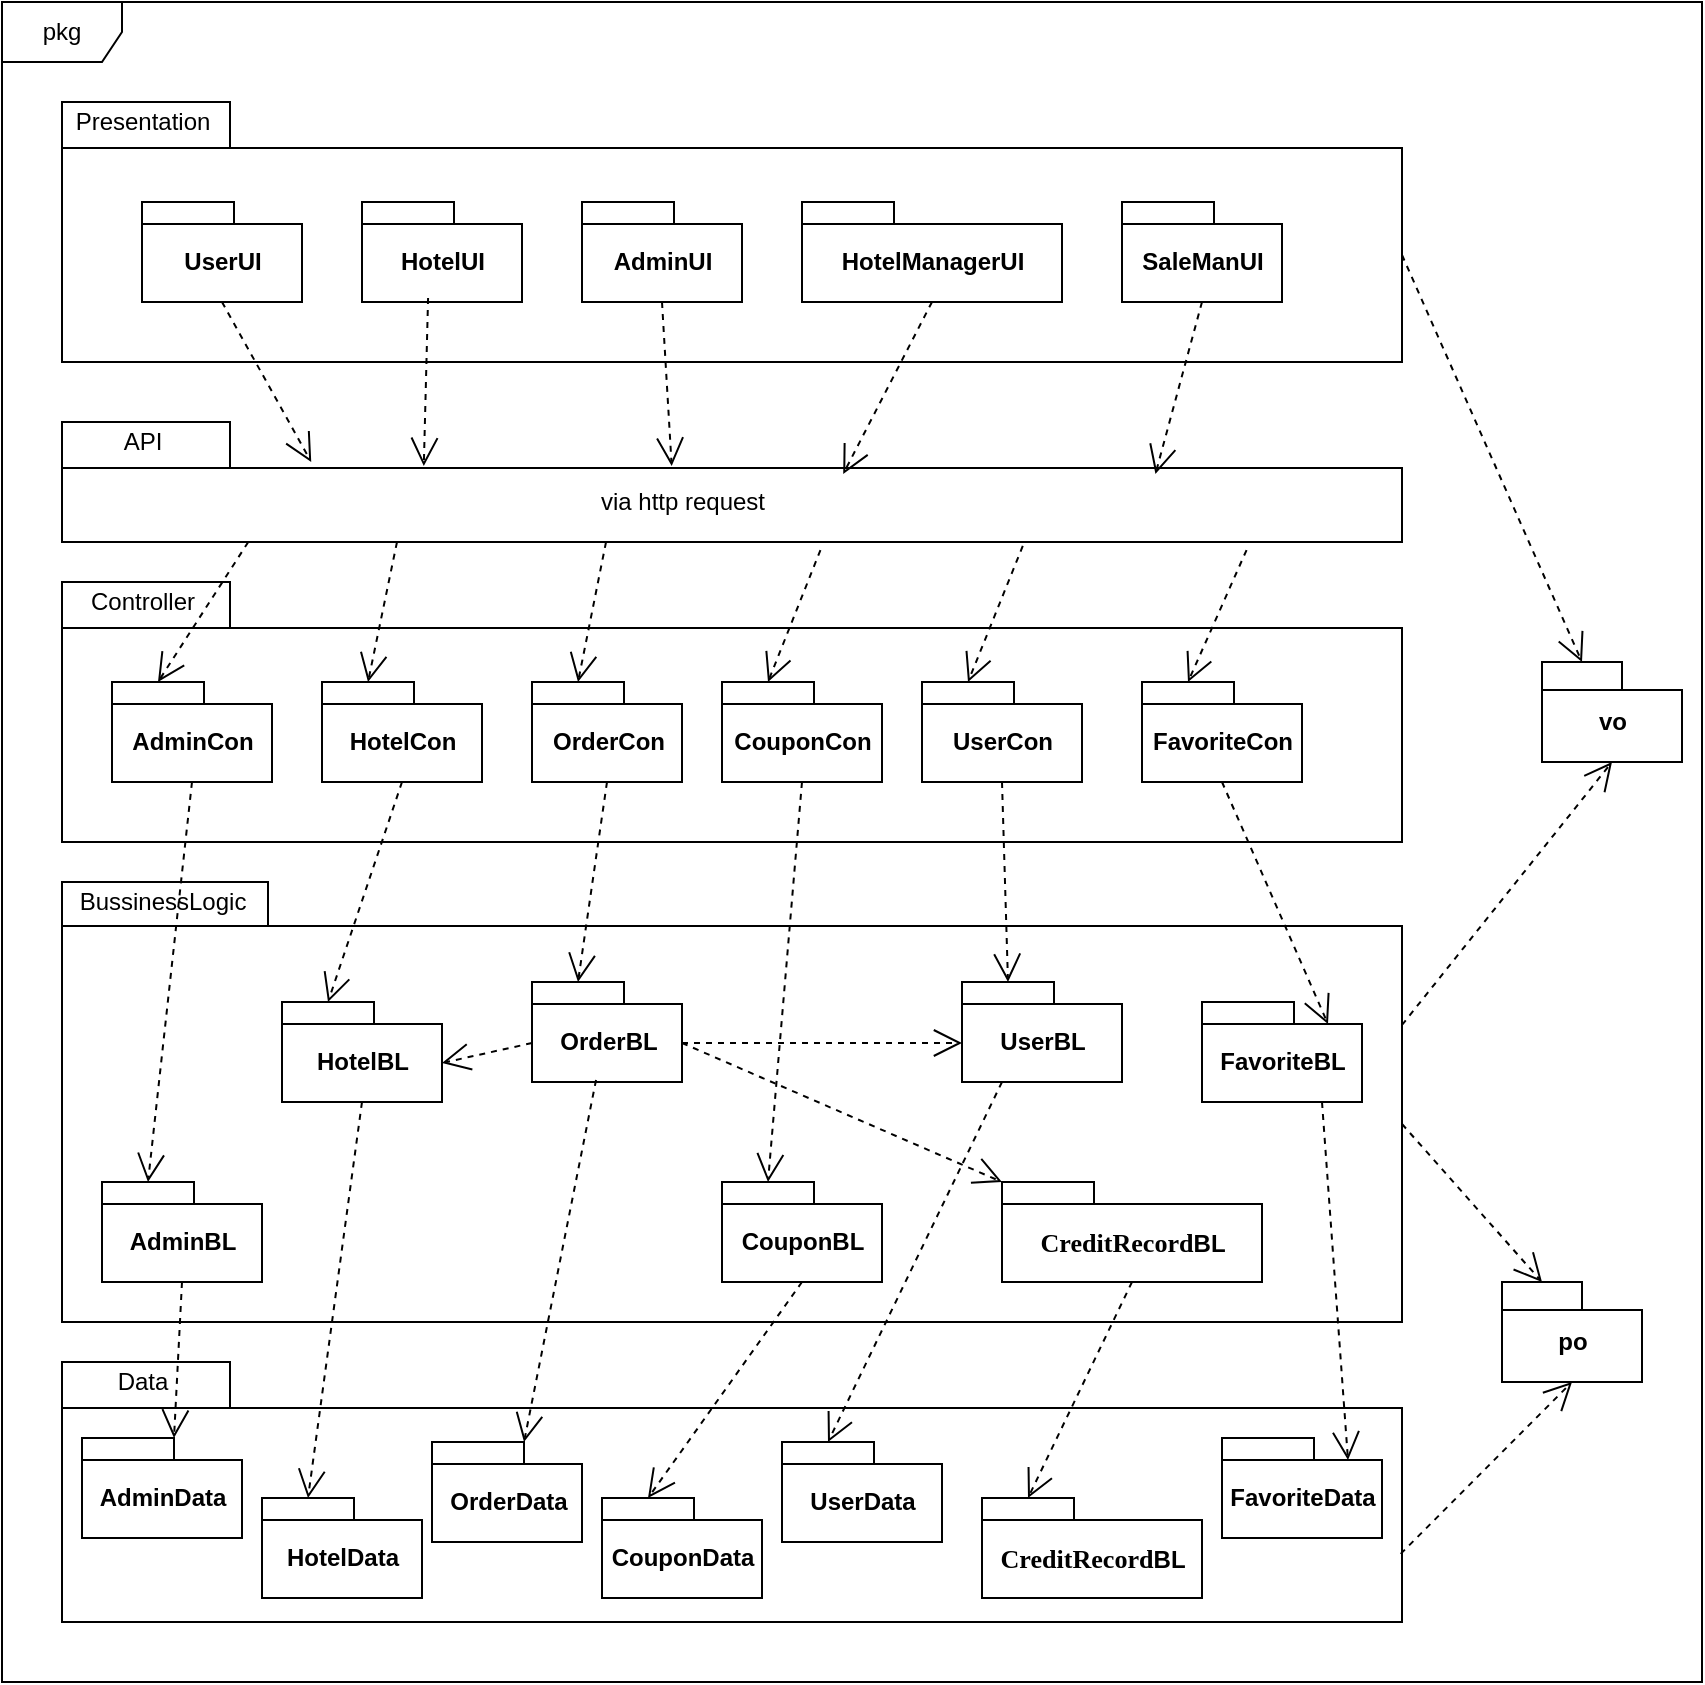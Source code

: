 <mxfile version="12.9.3" type="device"><diagram id="bP0e3a9oKa14apLj7YtX" name="第 1 页"><mxGraphModel dx="1086" dy="806" grid="1" gridSize="10" guides="1" tooltips="1" connect="1" arrows="1" fold="1" page="1" pageScale="1" pageWidth="1169" pageHeight="1654" math="0" shadow="0"><root><mxCell id="0"/><mxCell id="1" parent="0"/><mxCell id="0tamzYB_0WJct3tDp3e6-1" value="" style="shape=folder;fontStyle=1;spacingTop=10;tabWidth=84;tabHeight=23;tabPosition=left;html=1;fillColor=none;" vertex="1" parent="1"><mxGeometry x="130" y="100" width="670" height="130" as="geometry"/></mxCell><mxCell id="0tamzYB_0WJct3tDp3e6-2" value="Presentation" style="text;html=1;align=center;verticalAlign=middle;resizable=0;points=[];autosize=1;" vertex="1" parent="1"><mxGeometry x="130" y="100" width="80" height="20" as="geometry"/></mxCell><mxCell id="0tamzYB_0WJct3tDp3e6-3" value="UserUI" style="shape=folder;fontStyle=1;spacingTop=10;tabWidth=46;tabHeight=11;tabPosition=left;html=1;fillColor=none;" vertex="1" parent="1"><mxGeometry x="170" y="150" width="80" height="50" as="geometry"/></mxCell><mxCell id="0tamzYB_0WJct3tDp3e6-4" value="HotelUI&lt;span style=&quot;color: rgba(0 , 0 , 0 , 0) ; font-family: monospace ; font-size: 0px ; font-weight: 400&quot;&gt;%3CmxGraphModel%3E%3Croot%3E%3CmxCell%20id%3D%220%22%2F%3E%3CmxCell%20id%3D%221%22%20parent%3D%220%22%2F%3E%3CmxCell%20id%3D%222%22%20value%3D%22UserUI%22%20style%3D%22shape%3Dfolder%3BfontStyle%3D1%3BspacingTop%3D10%3BtabWidth%3D46%3BtabHeight%3D11%3BtabPosition%3Dleft%3Bhtml%3D1%3BfillColor%3Dnone%3B%22%20vertex%3D%221%22%20parent%3D%221%22%3E%3CmxGeometry%20x%3D%22220%22%20y%3D%22160%22%20width%3D%2280%22%20height%3D%2250%22%20as%3D%22geometry%22%2F%3E%3C%2FmxCell%3E%3C%2Froot%3E%3C%2FmxGraphModel%3E&lt;/span&gt;" style="shape=folder;fontStyle=1;spacingTop=10;tabWidth=46;tabHeight=11;tabPosition=left;html=1;fillColor=none;" vertex="1" parent="1"><mxGeometry x="280" y="150" width="80" height="50" as="geometry"/></mxCell><mxCell id="0tamzYB_0WJct3tDp3e6-5" value="AdminUI" style="shape=folder;fontStyle=1;spacingTop=10;tabWidth=46;tabHeight=11;tabPosition=left;html=1;fillColor=none;" vertex="1" parent="1"><mxGeometry x="390" y="150" width="80" height="50" as="geometry"/></mxCell><mxCell id="0tamzYB_0WJct3tDp3e6-6" value="HotelManagerUI" style="shape=folder;fontStyle=1;spacingTop=10;tabWidth=46;tabHeight=11;tabPosition=left;html=1;fillColor=none;" vertex="1" parent="1"><mxGeometry x="500" y="150" width="130" height="50" as="geometry"/></mxCell><mxCell id="0tamzYB_0WJct3tDp3e6-7" value="SaleManUI" style="shape=folder;fontStyle=1;spacingTop=10;tabWidth=46;tabHeight=11;tabPosition=left;html=1;fillColor=none;" vertex="1" parent="1"><mxGeometry x="660" y="150" width="80" height="50" as="geometry"/></mxCell><mxCell id="0tamzYB_0WJct3tDp3e6-8" value="" style="shape=folder;fontStyle=1;spacingTop=10;tabWidth=84;tabHeight=23;tabPosition=left;html=1;fillColor=none;" vertex="1" parent="1"><mxGeometry x="130" y="260" width="670" height="60" as="geometry"/></mxCell><mxCell id="0tamzYB_0WJct3tDp3e6-9" value="API" style="text;html=1;align=center;verticalAlign=middle;resizable=0;points=[];autosize=1;" vertex="1" parent="1"><mxGeometry x="155" y="260" width="30" height="20" as="geometry"/></mxCell><mxCell id="0tamzYB_0WJct3tDp3e6-10" value="via http request" style="text;html=1;align=center;verticalAlign=middle;resizable=0;points=[];autosize=1;" vertex="1" parent="1"><mxGeometry x="390" y="290" width="100" height="20" as="geometry"/></mxCell><mxCell id="0tamzYB_0WJct3tDp3e6-18" value="" style="shape=folder;fontStyle=1;spacingTop=10;tabWidth=84;tabHeight=23;tabPosition=left;html=1;fillColor=none;" vertex="1" parent="1"><mxGeometry x="130" y="340" width="670" height="130" as="geometry"/></mxCell><mxCell id="0tamzYB_0WJct3tDp3e6-19" value="Controller" style="text;html=1;align=center;verticalAlign=middle;resizable=0;points=[];autosize=1;" vertex="1" parent="1"><mxGeometry x="135" y="340" width="70" height="20" as="geometry"/></mxCell><mxCell id="0tamzYB_0WJct3tDp3e6-20" value="UserCon" style="shape=folder;fontStyle=1;spacingTop=10;tabWidth=46;tabHeight=11;tabPosition=left;html=1;fillColor=none;" vertex="1" parent="1"><mxGeometry x="560" y="390" width="80" height="50" as="geometry"/></mxCell><mxCell id="0tamzYB_0WJct3tDp3e6-21" value="HotelCon&lt;span style=&quot;color: rgba(0 , 0 , 0 , 0) ; font-family: monospace ; font-size: 0px ; font-weight: 400&quot;&gt;%3CmxGraphModel%3E%3Croot%3E%3CmxCell%20id%3D%220%22%2F%3E%3CmxCell%20id%3D%221%22%20parent%3D%220%22%2F%3E%3CmxCell%20id%3D%222%22%20value%3D%22UserUI%22%20style%3D%22shape%3Dfolder%3BfontStyle%3D1%3BspacingTop%3D10%3BtabWidth%3D46%3BtabHeight%3D11%3BtabPosition%3Dleft%3Bhtml%3D1%3BfillColor%3Dnone%3B%22%20vertex%3D%221%22%20parent%3D%221%22%3E%3CmxGeometry%20x%3D%22220%22%20y%3D%22160%22%20width%3D%2280%22%20height%3D%2250%22%20as%3D%22geometry%22%2F%3E%3C%2FmxCell%3E%3C%2Froot%3E%3C%2FmxGraphModel%3E&lt;/span&gt;" style="shape=folder;fontStyle=1;spacingTop=10;tabWidth=46;tabHeight=11;tabPosition=left;html=1;fillColor=none;" vertex="1" parent="1"><mxGeometry x="260" y="390" width="80" height="50" as="geometry"/></mxCell><mxCell id="0tamzYB_0WJct3tDp3e6-22" value="AdminCon" style="shape=folder;fontStyle=1;spacingTop=10;tabWidth=46;tabHeight=11;tabPosition=left;html=1;fillColor=none;" vertex="1" parent="1"><mxGeometry x="155" y="390" width="80" height="50" as="geometry"/></mxCell><mxCell id="0tamzYB_0WJct3tDp3e6-23" value="OrderCon" style="shape=folder;fontStyle=1;spacingTop=10;tabWidth=46;tabHeight=11;tabPosition=left;html=1;fillColor=none;" vertex="1" parent="1"><mxGeometry x="365" y="390" width="75" height="50" as="geometry"/></mxCell><mxCell id="0tamzYB_0WJct3tDp3e6-24" value="FavoriteCon" style="shape=folder;fontStyle=1;spacingTop=10;tabWidth=46;tabHeight=11;tabPosition=left;html=1;fillColor=none;" vertex="1" parent="1"><mxGeometry x="670" y="390" width="80" height="50" as="geometry"/></mxCell><mxCell id="0tamzYB_0WJct3tDp3e6-26" value="CouponCon" style="shape=folder;fontStyle=1;spacingTop=10;tabWidth=46;tabHeight=11;tabPosition=left;html=1;fillColor=none;" vertex="1" parent="1"><mxGeometry x="460" y="390" width="80" height="50" as="geometry"/></mxCell><mxCell id="0tamzYB_0WJct3tDp3e6-28" value="" style="endArrow=open;endFill=1;endSize=12;html=1;dashed=1;exitX=0.5;exitY=1;exitDx=0;exitDy=0;exitPerimeter=0;entryX=0.186;entryY=0.333;entryDx=0;entryDy=0;entryPerimeter=0;" edge="1" parent="1" source="0tamzYB_0WJct3tDp3e6-3" target="0tamzYB_0WJct3tDp3e6-8"><mxGeometry width="160" relative="1" as="geometry"><mxPoint x="470" y="410" as="sourcePoint"/><mxPoint x="630" y="410" as="targetPoint"/></mxGeometry></mxCell><mxCell id="0tamzYB_0WJct3tDp3e6-29" value="" style="endArrow=open;endFill=1;endSize=12;html=1;dashed=1;exitX=0.413;exitY=0.96;exitDx=0;exitDy=0;exitPerimeter=0;entryX=0.27;entryY=0.367;entryDx=0;entryDy=0;entryPerimeter=0;" edge="1" parent="1" source="0tamzYB_0WJct3tDp3e6-4" target="0tamzYB_0WJct3tDp3e6-8"><mxGeometry width="160" relative="1" as="geometry"><mxPoint x="220" y="210" as="sourcePoint"/><mxPoint x="259.04" y="289.98" as="targetPoint"/></mxGeometry></mxCell><mxCell id="0tamzYB_0WJct3tDp3e6-30" value="" style="endArrow=open;endFill=1;endSize=12;html=1;dashed=1;exitX=0.5;exitY=1;exitDx=0;exitDy=0;exitPerimeter=0;entryX=0.455;entryY=0.367;entryDx=0;entryDy=0;entryPerimeter=0;" edge="1" parent="1" source="0tamzYB_0WJct3tDp3e6-5" target="0tamzYB_0WJct3tDp3e6-8"><mxGeometry width="160" relative="1" as="geometry"><mxPoint x="230" y="220" as="sourcePoint"/><mxPoint x="269.04" y="299.98" as="targetPoint"/></mxGeometry></mxCell><mxCell id="0tamzYB_0WJct3tDp3e6-31" value="" style="endArrow=open;endFill=1;endSize=12;html=1;dashed=1;exitX=0.5;exitY=1;exitDx=0;exitDy=0;exitPerimeter=0;entryX=0.583;entryY=0.433;entryDx=0;entryDy=0;entryPerimeter=0;" edge="1" parent="1" source="0tamzYB_0WJct3tDp3e6-6" target="0tamzYB_0WJct3tDp3e6-8"><mxGeometry width="160" relative="1" as="geometry"><mxPoint x="240" y="230" as="sourcePoint"/><mxPoint x="279.04" y="309.98" as="targetPoint"/></mxGeometry></mxCell><mxCell id="0tamzYB_0WJct3tDp3e6-32" value="" style="endArrow=open;endFill=1;endSize=12;html=1;dashed=1;exitX=0.5;exitY=1;exitDx=0;exitDy=0;exitPerimeter=0;entryX=0.816;entryY=0.433;entryDx=0;entryDy=0;entryPerimeter=0;" edge="1" parent="1" source="0tamzYB_0WJct3tDp3e6-7" target="0tamzYB_0WJct3tDp3e6-8"><mxGeometry width="160" relative="1" as="geometry"><mxPoint x="250" y="240" as="sourcePoint"/><mxPoint x="289.04" y="319.98" as="targetPoint"/></mxGeometry></mxCell><mxCell id="0tamzYB_0WJct3tDp3e6-33" value="" style="endArrow=open;endFill=1;endSize=12;html=1;dashed=1;exitX=0.139;exitY=1;exitDx=0;exitDy=0;exitPerimeter=0;entryX=0;entryY=0;entryDx=23;entryDy=0;entryPerimeter=0;" edge="1" parent="1" source="0tamzYB_0WJct3tDp3e6-8" target="0tamzYB_0WJct3tDp3e6-22"><mxGeometry width="160" relative="1" as="geometry"><mxPoint x="220" y="210" as="sourcePoint"/><mxPoint x="259.04" y="289.98" as="targetPoint"/></mxGeometry></mxCell><mxCell id="0tamzYB_0WJct3tDp3e6-34" value="" style="endArrow=open;endFill=1;endSize=12;html=1;dashed=1;exitX=0.25;exitY=1;exitDx=0;exitDy=0;exitPerimeter=0;entryX=0;entryY=0;entryDx=23;entryDy=0;entryPerimeter=0;" edge="1" parent="1" source="0tamzYB_0WJct3tDp3e6-8" target="0tamzYB_0WJct3tDp3e6-21"><mxGeometry width="160" relative="1" as="geometry"><mxPoint x="228.96" y="330" as="sourcePoint"/><mxPoint x="211" y="411" as="targetPoint"/></mxGeometry></mxCell><mxCell id="0tamzYB_0WJct3tDp3e6-35" value="" style="endArrow=open;endFill=1;endSize=12;html=1;dashed=1;exitX=0.406;exitY=1;exitDx=0;exitDy=0;exitPerimeter=0;entryX=0;entryY=0;entryDx=23;entryDy=0;entryPerimeter=0;" edge="1" parent="1" source="0tamzYB_0WJct3tDp3e6-8" target="0tamzYB_0WJct3tDp3e6-23"><mxGeometry width="160" relative="1" as="geometry"><mxPoint x="238.96" y="340" as="sourcePoint"/><mxPoint x="221" y="421" as="targetPoint"/></mxGeometry></mxCell><mxCell id="0tamzYB_0WJct3tDp3e6-36" value="" style="endArrow=open;endFill=1;endSize=12;html=1;dashed=1;exitX=0.566;exitY=1.067;exitDx=0;exitDy=0;exitPerimeter=0;entryX=0;entryY=0;entryDx=23;entryDy=0;entryPerimeter=0;" edge="1" parent="1" source="0tamzYB_0WJct3tDp3e6-8" target="0tamzYB_0WJct3tDp3e6-26"><mxGeometry width="160" relative="1" as="geometry"><mxPoint x="248.96" y="350" as="sourcePoint"/><mxPoint x="231" y="431" as="targetPoint"/></mxGeometry></mxCell><mxCell id="0tamzYB_0WJct3tDp3e6-37" value="" style="endArrow=open;endFill=1;endSize=12;html=1;dashed=1;exitX=0.717;exitY=1.033;exitDx=0;exitDy=0;exitPerimeter=0;entryX=0;entryY=0;entryDx=23;entryDy=0;entryPerimeter=0;" edge="1" parent="1" source="0tamzYB_0WJct3tDp3e6-8" target="0tamzYB_0WJct3tDp3e6-20"><mxGeometry width="160" relative="1" as="geometry"><mxPoint x="258.96" y="360" as="sourcePoint"/><mxPoint x="241" y="441" as="targetPoint"/></mxGeometry></mxCell><mxCell id="0tamzYB_0WJct3tDp3e6-38" value="" style="endArrow=open;endFill=1;endSize=12;html=1;dashed=1;exitX=0.884;exitY=1.067;exitDx=0;exitDy=0;exitPerimeter=0;entryX=0;entryY=0;entryDx=23;entryDy=0;entryPerimeter=0;" edge="1" parent="1" source="0tamzYB_0WJct3tDp3e6-8" target="0tamzYB_0WJct3tDp3e6-24"><mxGeometry width="160" relative="1" as="geometry"><mxPoint x="268.96" y="370" as="sourcePoint"/><mxPoint x="251" y="451" as="targetPoint"/></mxGeometry></mxCell><mxCell id="0tamzYB_0WJct3tDp3e6-48" value="" style="shape=folder;fontStyle=1;spacingTop=10;tabWidth=103;tabHeight=22;tabPosition=left;html=1;fillColor=none;" vertex="1" parent="1"><mxGeometry x="130" y="490" width="670" height="220" as="geometry"/></mxCell><mxCell id="0tamzYB_0WJct3tDp3e6-49" value="BussinessLogic" style="text;html=1;align=center;verticalAlign=middle;resizable=0;points=[];autosize=1;" vertex="1" parent="1"><mxGeometry x="130" y="490" width="100" height="20" as="geometry"/></mxCell><mxCell id="0tamzYB_0WJct3tDp3e6-50" value="UserBL" style="shape=folder;fontStyle=1;spacingTop=10;tabWidth=46;tabHeight=11;tabPosition=left;html=1;fillColor=none;" vertex="1" parent="1"><mxGeometry x="580" y="540" width="80" height="50" as="geometry"/></mxCell><mxCell id="0tamzYB_0WJct3tDp3e6-51" value="HotelBL&lt;span style=&quot;color: rgba(0 , 0 , 0 , 0) ; font-family: monospace ; font-size: 0px ; font-weight: 400&quot;&gt;%3CmxGraphModel%3E%3Croot%3E%3CmxCell%20id%3D%220%22%2F%3E%3CmxCell%20id%3D%221%22%20parent%3D%220%22%2F%3E%3CmxCell%20id%3D%222%22%20value%3D%22UserUI%22%20style%3D%22shape%3Dfolder%3BfontStyle%3D1%3BspacingTop%3D10%3BtabWidth%3D46%3BtabHeight%3D11%3BtabPosition%3Dleft%3Bhtml%3D1%3BfillColor%3Dnone%3B%22%20vertex%3D%221%22%20parent%3D%221%22%3E%3CmxGeometry%20x%3D%22220%22%20y%3D%22160%22%20width%3D%2280%22%20height%3D%2250%22%20as%3D%22geometry%22%2F%3E%3C%2FmxCell%3E%3C%2Froot%3E%3C%2FmxGraphModel%3E&lt;/span&gt;" style="shape=folder;fontStyle=1;spacingTop=10;tabWidth=46;tabHeight=11;tabPosition=left;html=1;fillColor=none;" vertex="1" parent="1"><mxGeometry x="240" y="550" width="80" height="50" as="geometry"/></mxCell><mxCell id="0tamzYB_0WJct3tDp3e6-52" value="AdminBL" style="shape=folder;fontStyle=1;spacingTop=10;tabWidth=46;tabHeight=11;tabPosition=left;html=1;fillColor=none;" vertex="1" parent="1"><mxGeometry x="150" y="640" width="80" height="50" as="geometry"/></mxCell><mxCell id="0tamzYB_0WJct3tDp3e6-53" value="OrderBL" style="shape=folder;fontStyle=1;spacingTop=10;tabWidth=46;tabHeight=11;tabPosition=left;html=1;fillColor=none;" vertex="1" parent="1"><mxGeometry x="365" y="540" width="75" height="50" as="geometry"/></mxCell><mxCell id="0tamzYB_0WJct3tDp3e6-54" value="FavoriteBL" style="shape=folder;fontStyle=1;spacingTop=10;tabWidth=46;tabHeight=11;tabPosition=left;html=1;fillColor=none;" vertex="1" parent="1"><mxGeometry x="700" y="550" width="80" height="50" as="geometry"/></mxCell><mxCell id="0tamzYB_0WJct3tDp3e6-55" value="CouponBL" style="shape=folder;fontStyle=1;spacingTop=10;tabWidth=46;tabHeight=11;tabPosition=left;html=1;fillColor=none;" vertex="1" parent="1"><mxGeometry x="460" y="640" width="80" height="50" as="geometry"/></mxCell><mxCell id="0tamzYB_0WJct3tDp3e6-56" value="&lt;span style=&quot;background-color: rgb(255 , 255 , 255) ; font-family: &amp;#34;consolas&amp;#34; ; font-size: 9.8pt&quot;&gt;CreditRecord&lt;/span&gt;BL" style="shape=folder;fontStyle=1;spacingTop=10;tabWidth=46;tabHeight=11;tabPosition=left;html=1;fillColor=none;" vertex="1" parent="1"><mxGeometry x="600" y="640" width="130" height="50" as="geometry"/></mxCell><mxCell id="0tamzYB_0WJct3tDp3e6-58" value="" style="endArrow=open;endFill=1;endSize=12;html=1;dashed=1;exitX=0.5;exitY=1;exitDx=0;exitDy=0;exitPerimeter=0;entryX=0;entryY=0;entryDx=23;entryDy=0;entryPerimeter=0;" edge="1" parent="1" source="0tamzYB_0WJct3tDp3e6-22" target="0tamzYB_0WJct3tDp3e6-52"><mxGeometry width="160" relative="1" as="geometry"><mxPoint x="300" y="330" as="sourcePoint"/><mxPoint x="293" y="400" as="targetPoint"/></mxGeometry></mxCell><mxCell id="0tamzYB_0WJct3tDp3e6-59" value="" style="endArrow=open;endFill=1;endSize=12;html=1;dashed=1;exitX=0.5;exitY=1;exitDx=0;exitDy=0;exitPerimeter=0;entryX=0;entryY=0;entryDx=23;entryDy=0;entryPerimeter=0;" edge="1" parent="1" source="0tamzYB_0WJct3tDp3e6-21" target="0tamzYB_0WJct3tDp3e6-51"><mxGeometry width="160" relative="1" as="geometry"><mxPoint x="205" y="450" as="sourcePoint"/><mxPoint x="183" y="650" as="targetPoint"/></mxGeometry></mxCell><mxCell id="0tamzYB_0WJct3tDp3e6-60" value="" style="endArrow=open;endFill=1;endSize=12;html=1;dashed=1;exitX=0.5;exitY=1;exitDx=0;exitDy=0;exitPerimeter=0;entryX=0;entryY=0;entryDx=23;entryDy=0;entryPerimeter=0;" edge="1" parent="1" source="0tamzYB_0WJct3tDp3e6-23" target="0tamzYB_0WJct3tDp3e6-53"><mxGeometry width="160" relative="1" as="geometry"><mxPoint x="215" y="460" as="sourcePoint"/><mxPoint x="193" y="660" as="targetPoint"/></mxGeometry></mxCell><mxCell id="0tamzYB_0WJct3tDp3e6-61" value="" style="endArrow=open;endFill=1;endSize=12;html=1;dashed=1;exitX=0.5;exitY=1;exitDx=0;exitDy=0;exitPerimeter=0;entryX=0;entryY=0;entryDx=23;entryDy=0;entryPerimeter=0;" edge="1" parent="1" source="0tamzYB_0WJct3tDp3e6-26" target="0tamzYB_0WJct3tDp3e6-55"><mxGeometry width="160" relative="1" as="geometry"><mxPoint x="225" y="470" as="sourcePoint"/><mxPoint x="203" y="670" as="targetPoint"/></mxGeometry></mxCell><mxCell id="0tamzYB_0WJct3tDp3e6-62" value="" style="endArrow=open;endFill=1;endSize=12;html=1;dashed=1;exitX=0.5;exitY=1;exitDx=0;exitDy=0;exitPerimeter=0;entryX=0;entryY=0;entryDx=23;entryDy=0;entryPerimeter=0;" edge="1" parent="1" source="0tamzYB_0WJct3tDp3e6-20" target="0tamzYB_0WJct3tDp3e6-50"><mxGeometry width="160" relative="1" as="geometry"><mxPoint x="235" y="480" as="sourcePoint"/><mxPoint x="213" y="680" as="targetPoint"/></mxGeometry></mxCell><mxCell id="0tamzYB_0WJct3tDp3e6-63" value="" style="endArrow=open;endFill=1;endSize=12;html=1;dashed=1;exitX=0.5;exitY=1;exitDx=0;exitDy=0;exitPerimeter=0;entryX=0;entryY=0;entryDx=63;entryDy=11;entryPerimeter=0;" edge="1" parent="1" source="0tamzYB_0WJct3tDp3e6-24" target="0tamzYB_0WJct3tDp3e6-54"><mxGeometry width="160" relative="1" as="geometry"><mxPoint x="245" y="490" as="sourcePoint"/><mxPoint x="223" y="690" as="targetPoint"/></mxGeometry></mxCell><mxCell id="0tamzYB_0WJct3tDp3e6-65" value="" style="endArrow=open;endFill=1;endSize=12;html=1;dashed=1;exitX=0;exitY=0;exitDx=75;exitDy=30.5;exitPerimeter=0;entryX=0;entryY=0;entryDx=0;entryDy=30.5;entryPerimeter=0;" edge="1" parent="1" source="0tamzYB_0WJct3tDp3e6-53" target="0tamzYB_0WJct3tDp3e6-50"><mxGeometry width="160" relative="1" as="geometry"><mxPoint x="310" y="590.5" as="sourcePoint"/><mxPoint x="350" y="580.5" as="targetPoint"/></mxGeometry></mxCell><mxCell id="0tamzYB_0WJct3tDp3e6-66" value="" style="endArrow=open;endFill=1;endSize=12;html=1;dashed=1;exitX=0;exitY=0;exitDx=75;exitDy=30.5;exitPerimeter=0;entryX=0;entryY=0;entryDx=0;entryDy=0;entryPerimeter=0;" edge="1" parent="1" source="0tamzYB_0WJct3tDp3e6-53" target="0tamzYB_0WJct3tDp3e6-56"><mxGeometry width="160" relative="1" as="geometry"><mxPoint x="320" y="600.5" as="sourcePoint"/><mxPoint x="360" y="590.5" as="targetPoint"/></mxGeometry></mxCell><mxCell id="0tamzYB_0WJct3tDp3e6-67" value="" style="endArrow=open;endFill=1;endSize=12;html=1;dashed=1;exitX=0;exitY=0;exitDx=0;exitDy=30.5;exitPerimeter=0;entryX=0;entryY=0;entryDx=80;entryDy=30.5;entryPerimeter=0;" edge="1" parent="1" source="0tamzYB_0WJct3tDp3e6-53" target="0tamzYB_0WJct3tDp3e6-51"><mxGeometry width="160" relative="1" as="geometry"><mxPoint x="310" y="571" as="sourcePoint"/><mxPoint x="350" y="561" as="targetPoint"/></mxGeometry></mxCell><mxCell id="0tamzYB_0WJct3tDp3e6-68" value="" style="shape=folder;fontStyle=1;spacingTop=10;tabWidth=84;tabHeight=23;tabPosition=left;html=1;fillColor=none;" vertex="1" parent="1"><mxGeometry x="130" y="730" width="670" height="130" as="geometry"/></mxCell><mxCell id="0tamzYB_0WJct3tDp3e6-69" value="Data" style="text;html=1;align=center;verticalAlign=middle;resizable=0;points=[];autosize=1;" vertex="1" parent="1"><mxGeometry x="150" y="730" width="40" height="20" as="geometry"/></mxCell><mxCell id="0tamzYB_0WJct3tDp3e6-70" value="UserData" style="shape=folder;fontStyle=1;spacingTop=10;tabWidth=46;tabHeight=11;tabPosition=left;html=1;fillColor=none;" vertex="1" parent="1"><mxGeometry x="490" y="770" width="80" height="50" as="geometry"/></mxCell><mxCell id="0tamzYB_0WJct3tDp3e6-71" value="HotelData&lt;span style=&quot;color: rgba(0 , 0 , 0 , 0) ; font-family: monospace ; font-size: 0px ; font-weight: 400&quot;&gt;%3CmxGraphModel%3E%3Croot%3E%3CmxCell%20id%3D%220%22%2F%3E%3CmxCell%20id%3D%221%22%20parent%3D%220%22%2F%3E%3CmxCell%20id%3D%222%22%20value%3D%22UserUI%22%20style%3D%22shape%3Dfolder%3BfontStyle%3D1%3BspacingTop%3D10%3BtabWidth%3D46%3BtabHeight%3D11%3BtabPosition%3Dleft%3Bhtml%3D1%3BfillColor%3Dnone%3B%22%20vertex%3D%221%22%20parent%3D%221%22%3E%3CmxGeometry%20x%3D%22220%22%20y%3D%22160%22%20width%3D%2280%22%20height%3D%2250%22%20as%3D%22geometry%22%2F%3E%3C%2FmxCell%3E%3C%2Froot%3E%3C%2FmxGraphModel%3E&lt;/span&gt;" style="shape=folder;fontStyle=1;spacingTop=10;tabWidth=46;tabHeight=11;tabPosition=left;html=1;fillColor=none;" vertex="1" parent="1"><mxGeometry x="230" y="798" width="80" height="50" as="geometry"/></mxCell><mxCell id="0tamzYB_0WJct3tDp3e6-72" value="AdminData" style="shape=folder;fontStyle=1;spacingTop=10;tabWidth=46;tabHeight=11;tabPosition=left;html=1;fillColor=none;" vertex="1" parent="1"><mxGeometry x="140" y="768" width="80" height="50" as="geometry"/></mxCell><mxCell id="0tamzYB_0WJct3tDp3e6-73" value="OrderData" style="shape=folder;fontStyle=1;spacingTop=10;tabWidth=46;tabHeight=11;tabPosition=left;html=1;fillColor=none;" vertex="1" parent="1"><mxGeometry x="315" y="770" width="75" height="50" as="geometry"/></mxCell><mxCell id="0tamzYB_0WJct3tDp3e6-74" value="FavoriteData" style="shape=folder;fontStyle=1;spacingTop=10;tabWidth=46;tabHeight=11;tabPosition=left;html=1;fillColor=none;" vertex="1" parent="1"><mxGeometry x="710" y="768" width="80" height="50" as="geometry"/></mxCell><mxCell id="0tamzYB_0WJct3tDp3e6-75" value="CouponData" style="shape=folder;fontStyle=1;spacingTop=10;tabWidth=46;tabHeight=11;tabPosition=left;html=1;fillColor=none;" vertex="1" parent="1"><mxGeometry x="400" y="798" width="80" height="50" as="geometry"/></mxCell><mxCell id="0tamzYB_0WJct3tDp3e6-76" value="&lt;span style=&quot;background-color: rgb(255 , 255 , 255) ; font-family: &amp;#34;consolas&amp;#34; ; font-size: 9.8pt&quot;&gt;CreditRecord&lt;/span&gt;BL" style="shape=folder;fontStyle=1;spacingTop=10;tabWidth=46;tabHeight=11;tabPosition=left;html=1;fillColor=none;" vertex="1" parent="1"><mxGeometry x="590" y="798" width="110" height="50" as="geometry"/></mxCell><mxCell id="0tamzYB_0WJct3tDp3e6-79" value="" style="endArrow=open;endFill=1;endSize=12;html=1;dashed=1;exitX=0.5;exitY=1;exitDx=0;exitDy=0;exitPerimeter=0;entryX=0;entryY=0;entryDx=46;entryDy=0;entryPerimeter=0;" edge="1" parent="1" source="0tamzYB_0WJct3tDp3e6-52" target="0tamzYB_0WJct3tDp3e6-72"><mxGeometry width="160" relative="1" as="geometry"><mxPoint x="310" y="450" as="sourcePoint"/><mxPoint x="273" y="560" as="targetPoint"/></mxGeometry></mxCell><mxCell id="0tamzYB_0WJct3tDp3e6-80" value="" style="endArrow=open;endFill=1;endSize=12;html=1;dashed=1;exitX=0.5;exitY=1;exitDx=0;exitDy=0;exitPerimeter=0;entryX=0;entryY=0;entryDx=23;entryDy=0;entryPerimeter=0;" edge="1" parent="1" source="0tamzYB_0WJct3tDp3e6-51" target="0tamzYB_0WJct3tDp3e6-71"><mxGeometry width="160" relative="1" as="geometry"><mxPoint x="200" y="700" as="sourcePoint"/><mxPoint x="196" y="780" as="targetPoint"/></mxGeometry></mxCell><mxCell id="0tamzYB_0WJct3tDp3e6-81" value="" style="endArrow=open;endFill=1;endSize=12;html=1;dashed=1;exitX=0.427;exitY=0.98;exitDx=0;exitDy=0;exitPerimeter=0;entryX=0;entryY=0;entryDx=46;entryDy=0;entryPerimeter=0;" edge="1" parent="1" source="0tamzYB_0WJct3tDp3e6-53" target="0tamzYB_0WJct3tDp3e6-73"><mxGeometry width="160" relative="1" as="geometry"><mxPoint x="210" y="710" as="sourcePoint"/><mxPoint x="206" y="788" as="targetPoint"/></mxGeometry></mxCell><mxCell id="0tamzYB_0WJct3tDp3e6-82" value="" style="endArrow=open;endFill=1;endSize=12;html=1;dashed=1;exitX=0.5;exitY=1;exitDx=0;exitDy=0;exitPerimeter=0;entryX=0;entryY=0;entryDx=23;entryDy=0;entryPerimeter=0;" edge="1" parent="1" source="0tamzYB_0WJct3tDp3e6-55" target="0tamzYB_0WJct3tDp3e6-75"><mxGeometry width="160" relative="1" as="geometry"><mxPoint x="407.025" y="599" as="sourcePoint"/><mxPoint x="371" y="780" as="targetPoint"/></mxGeometry></mxCell><mxCell id="0tamzYB_0WJct3tDp3e6-83" value="" style="endArrow=open;endFill=1;endSize=12;html=1;dashed=1;exitX=0.25;exitY=1;exitDx=0;exitDy=0;exitPerimeter=0;entryX=0;entryY=0;entryDx=23;entryDy=0;entryPerimeter=0;" edge="1" parent="1" source="0tamzYB_0WJct3tDp3e6-50" target="0tamzYB_0WJct3tDp3e6-70"><mxGeometry width="160" relative="1" as="geometry"><mxPoint x="417.025" y="609" as="sourcePoint"/><mxPoint x="381" y="790" as="targetPoint"/></mxGeometry></mxCell><mxCell id="0tamzYB_0WJct3tDp3e6-84" value="" style="endArrow=open;endFill=1;endSize=12;html=1;dashed=1;exitX=0.5;exitY=1;exitDx=0;exitDy=0;exitPerimeter=0;entryX=0;entryY=0;entryDx=23;entryDy=0;entryPerimeter=0;" edge="1" parent="1" source="0tamzYB_0WJct3tDp3e6-56" target="0tamzYB_0WJct3tDp3e6-76"><mxGeometry width="160" relative="1" as="geometry"><mxPoint x="427.025" y="619" as="sourcePoint"/><mxPoint x="391" y="800" as="targetPoint"/></mxGeometry></mxCell><mxCell id="0tamzYB_0WJct3tDp3e6-85" value="" style="endArrow=open;endFill=1;endSize=12;html=1;dashed=1;exitX=0.75;exitY=1;exitDx=0;exitDy=0;exitPerimeter=0;entryX=0;entryY=0;entryDx=63;entryDy=11;entryPerimeter=0;" edge="1" parent="1" source="0tamzYB_0WJct3tDp3e6-54" target="0tamzYB_0WJct3tDp3e6-74"><mxGeometry width="160" relative="1" as="geometry"><mxPoint x="437.025" y="629" as="sourcePoint"/><mxPoint x="401" y="810" as="targetPoint"/></mxGeometry></mxCell><mxCell id="0tamzYB_0WJct3tDp3e6-86" value="vo" style="shape=folder;fontStyle=1;spacingTop=10;tabWidth=40;tabHeight=14;tabPosition=left;html=1;fillColor=none;" vertex="1" parent="1"><mxGeometry x="870" y="380" width="70" height="50" as="geometry"/></mxCell><mxCell id="0tamzYB_0WJct3tDp3e6-87" value="po" style="shape=folder;fontStyle=1;spacingTop=10;tabWidth=40;tabHeight=14;tabPosition=left;html=1;fillColor=none;" vertex="1" parent="1"><mxGeometry x="850" y="690" width="70" height="50" as="geometry"/></mxCell><mxCell id="0tamzYB_0WJct3tDp3e6-88" value="" style="endArrow=open;endFill=1;endSize=12;html=1;dashed=1;exitX=0;exitY=0;exitDx=670;exitDy=76.5;exitPerimeter=0;entryX=0;entryY=0;entryDx=20;entryDy=0;entryPerimeter=0;" edge="1" parent="1" source="0tamzYB_0WJct3tDp3e6-1" target="0tamzYB_0WJct3tDp3e6-86"><mxGeometry width="160" relative="1" as="geometry"><mxPoint x="720" y="450" as="sourcePoint"/><mxPoint x="773" y="571" as="targetPoint"/></mxGeometry></mxCell><mxCell id="0tamzYB_0WJct3tDp3e6-90" value="" style="endArrow=open;endFill=1;endSize=12;html=1;dashed=1;exitX=0;exitY=0;exitDx=670;exitDy=121;exitPerimeter=0;entryX=0;entryY=0;entryDx=20;entryDy=0;entryPerimeter=0;" edge="1" parent="1" source="0tamzYB_0WJct3tDp3e6-48" target="0tamzYB_0WJct3tDp3e6-87"><mxGeometry width="160" relative="1" as="geometry"><mxPoint x="810" y="426.5" as="sourcePoint"/><mxPoint x="880" y="326" as="targetPoint"/></mxGeometry></mxCell><mxCell id="0tamzYB_0WJct3tDp3e6-91" value="" style="endArrow=open;endFill=1;endSize=12;html=1;dashed=1;exitX=0.999;exitY=0.738;exitDx=0;exitDy=0;exitPerimeter=0;entryX=0.5;entryY=1;entryDx=0;entryDy=0;entryPerimeter=0;" edge="1" parent="1" source="0tamzYB_0WJct3tDp3e6-68" target="0tamzYB_0WJct3tDp3e6-87"><mxGeometry width="160" relative="1" as="geometry"><mxPoint x="820" y="436.5" as="sourcePoint"/><mxPoint x="890" y="336" as="targetPoint"/></mxGeometry></mxCell><mxCell id="0tamzYB_0WJct3tDp3e6-92" value="" style="endArrow=open;endFill=1;endSize=12;html=1;dashed=1;exitX=0;exitY=0;exitDx=670;exitDy=71.5;exitPerimeter=0;entryX=0.5;entryY=1;entryDx=0;entryDy=0;entryPerimeter=0;" edge="1" parent="1" source="0tamzYB_0WJct3tDp3e6-48" target="0tamzYB_0WJct3tDp3e6-86"><mxGeometry width="160" relative="1" as="geometry"><mxPoint x="820" y="585.5" as="sourcePoint"/><mxPoint x="890" y="590" as="targetPoint"/></mxGeometry></mxCell><mxCell id="0tamzYB_0WJct3tDp3e6-93" value="pkg" style="shape=umlFrame;whiteSpace=wrap;html=1;fillColor=none;" vertex="1" parent="1"><mxGeometry x="100" y="50" width="850" height="840" as="geometry"/></mxCell></root></mxGraphModel></diagram></mxfile>
